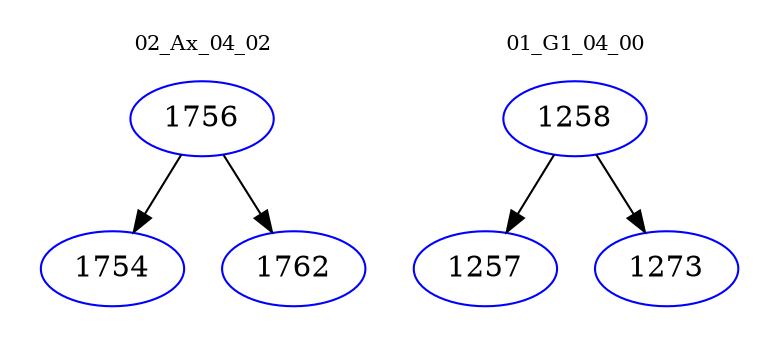 digraph{
subgraph cluster_0 {
color = white
label = "02_Ax_04_02";
fontsize=10;
T0_1756 [label="1756", color="blue"]
T0_1756 -> T0_1754 [color="black"]
T0_1754 [label="1754", color="blue"]
T0_1756 -> T0_1762 [color="black"]
T0_1762 [label="1762", color="blue"]
}
subgraph cluster_1 {
color = white
label = "01_G1_04_00";
fontsize=10;
T1_1258 [label="1258", color="blue"]
T1_1258 -> T1_1257 [color="black"]
T1_1257 [label="1257", color="blue"]
T1_1258 -> T1_1273 [color="black"]
T1_1273 [label="1273", color="blue"]
}
}
